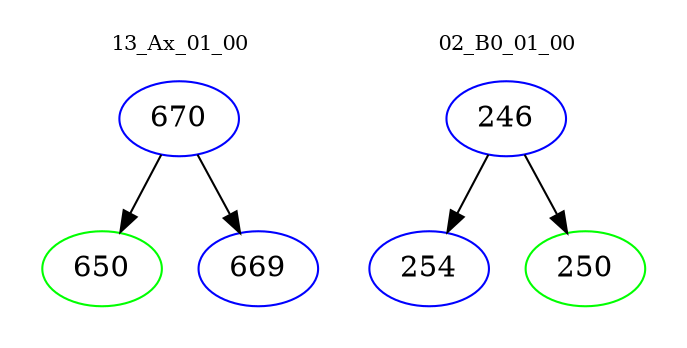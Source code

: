 digraph{
subgraph cluster_0 {
color = white
label = "13_Ax_01_00";
fontsize=10;
T0_670 [label="670", color="blue"]
T0_670 -> T0_650 [color="black"]
T0_650 [label="650", color="green"]
T0_670 -> T0_669 [color="black"]
T0_669 [label="669", color="blue"]
}
subgraph cluster_1 {
color = white
label = "02_B0_01_00";
fontsize=10;
T1_246 [label="246", color="blue"]
T1_246 -> T1_254 [color="black"]
T1_254 [label="254", color="blue"]
T1_246 -> T1_250 [color="black"]
T1_250 [label="250", color="green"]
}
}
